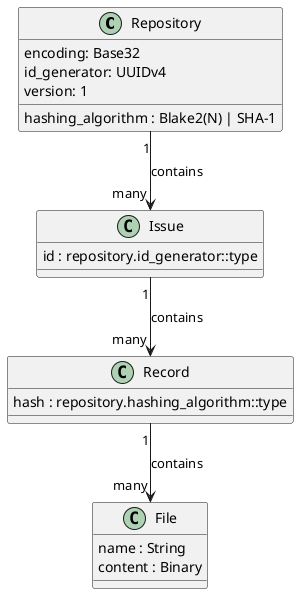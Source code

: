 @startuml
class Repository {
  hashing_algorithm : Blake2(N) | SHA-1
  encoding: Base32
  id_generator: UUIDv4
  version: 1
}
class Issue {
  id : repository.id_generator::type
}
class Record {
  hash : repository.hashing_algorithm::type
}
class File {
  name : String
  content : Binary
}
Repository "1" --> "many" Issue: contains
Issue "1" --> "many" Record: contains
Record "1" --> "many" File: contains
@enduml
